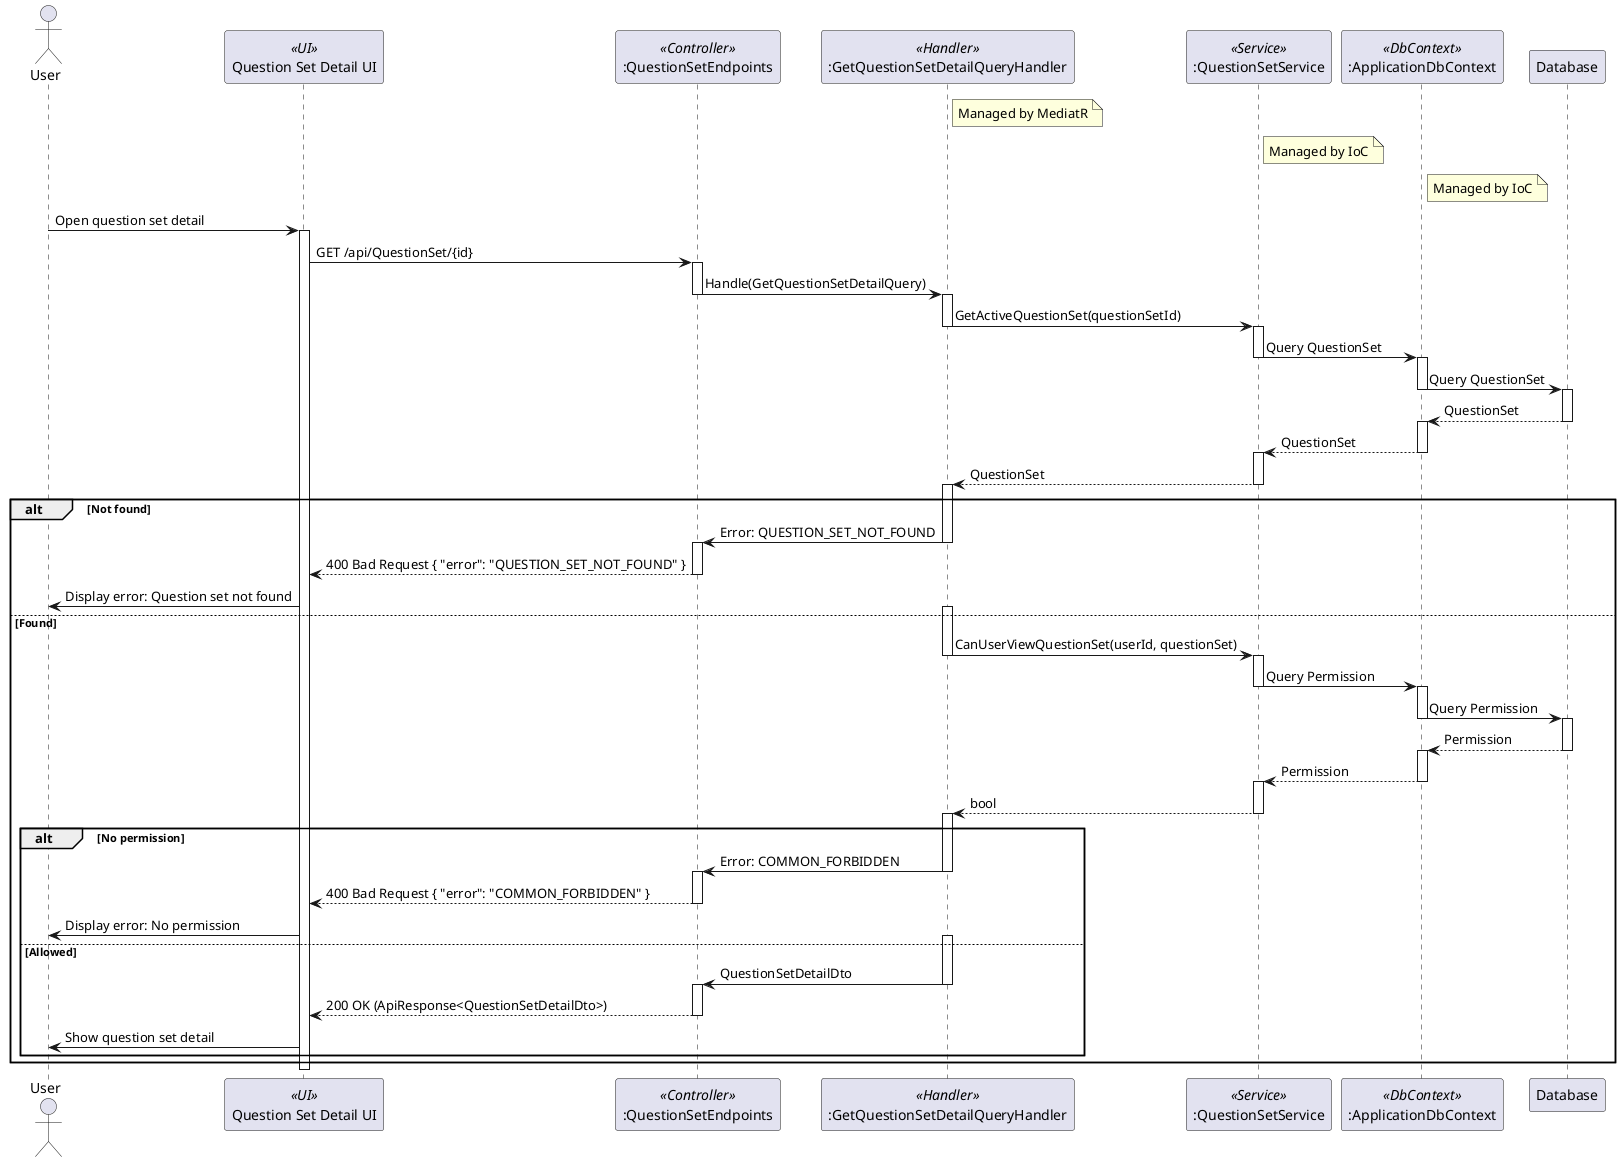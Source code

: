 @startuml
actor User
participant "Question Set Detail UI" as UI <<UI>>
participant ":QuestionSetEndpoints" as QuestionSetEndpoints <<Controller>>
participant ":GetQuestionSetDetailQueryHandler" as GetQuestionSetDetailQueryHandler <<Handler>>
participant ":QuestionSetService" as QuestionSetService <<Service>>
participant ":ApplicationDbContext" as ApplicationDbContext <<DbContext>>
participant Database

note right of GetQuestionSetDetailQueryHandler
  Managed by MediatR
end note

note right of QuestionSetService
  Managed by IoC
end note

note right of ApplicationDbContext
  Managed by IoC
end note

User -> UI : Open question set detail
activate UI
UI -> QuestionSetEndpoints : GET /api/QuestionSet/{id}
activate QuestionSetEndpoints
QuestionSetEndpoints -> GetQuestionSetDetailQueryHandler : Handle(GetQuestionSetDetailQuery)
deactivate QuestionSetEndpoints
activate GetQuestionSetDetailQueryHandler
GetQuestionSetDetailQueryHandler -> QuestionSetService : GetActiveQuestionSet(questionSetId)
deactivate GetQuestionSetDetailQueryHandler
activate QuestionSetService
QuestionSetService -> ApplicationDbContext : Query QuestionSet
deactivate QuestionSetService
activate ApplicationDbContext
ApplicationDbContext -> Database : Query QuestionSet
deactivate ApplicationDbContext
activate Database
Database --> ApplicationDbContext : QuestionSet
deactivate Database
activate ApplicationDbContext
ApplicationDbContext --> QuestionSetService : QuestionSet
deactivate ApplicationDbContext
activate QuestionSetService
QuestionSetService --> GetQuestionSetDetailQueryHandler : QuestionSet
deactivate QuestionSetService
activate GetQuestionSetDetailQueryHandler
alt Not found
    GetQuestionSetDetailQueryHandler -> QuestionSetEndpoints : Error: QUESTION_SET_NOT_FOUND
    deactivate GetQuestionSetDetailQueryHandler
    activate QuestionSetEndpoints
    QuestionSetEndpoints --> UI : 400 Bad Request { "error": "QUESTION_SET_NOT_FOUND" }
    deactivate QuestionSetEndpoints
    UI -> User : Display error: Question set not found
else Found
    activate GetQuestionSetDetailQueryHandler
    GetQuestionSetDetailQueryHandler -> QuestionSetService : CanUserViewQuestionSet(userId, questionSet)
    deactivate GetQuestionSetDetailQueryHandler
    activate QuestionSetService
    QuestionSetService -> ApplicationDbContext : Query Permission
    deactivate QuestionSetService
    activate ApplicationDbContext
    ApplicationDbContext -> Database : Query Permission
    deactivate ApplicationDbContext
    activate Database
    Database --> ApplicationDbContext : Permission
    deactivate Database
    activate ApplicationDbContext
    ApplicationDbContext --> QuestionSetService : Permission
    deactivate ApplicationDbContext
    activate QuestionSetService
    QuestionSetService --> GetQuestionSetDetailQueryHandler : bool
    deactivate QuestionSetService
    activate GetQuestionSetDetailQueryHandler
    alt No permission
        GetQuestionSetDetailQueryHandler -> QuestionSetEndpoints : Error: COMMON_FORBIDDEN
        deactivate GetQuestionSetDetailQueryHandler
        activate QuestionSetEndpoints
        QuestionSetEndpoints --> UI : 400 Bad Request { "error": "COMMON_FORBIDDEN" }
        deactivate QuestionSetEndpoints
        UI -> User : Display error: No permission
    else Allowed
        activate GetQuestionSetDetailQueryHandler
        GetQuestionSetDetailQueryHandler -> QuestionSetEndpoints : QuestionSetDetailDto
        deactivate GetQuestionSetDetailQueryHandler
        activate QuestionSetEndpoints
        QuestionSetEndpoints --> UI : 200 OK (ApiResponse<QuestionSetDetailDto>)
        deactivate QuestionSetEndpoints
        UI -> User : Show question set detail
    end
end
deactivate UI

@enduml